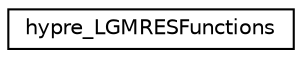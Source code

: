 digraph "Graphical Class Hierarchy"
{
 // LATEX_PDF_SIZE
  edge [fontname="Helvetica",fontsize="10",labelfontname="Helvetica",labelfontsize="10"];
  node [fontname="Helvetica",fontsize="10",shape=record];
  rankdir="LR";
  Node0 [label="hypre_LGMRESFunctions",height=0.2,width=0.4,color="black", fillcolor="white", style="filled",URL="$structhypre___l_g_m_r_e_s_functions.html",tooltip=" "];
}
